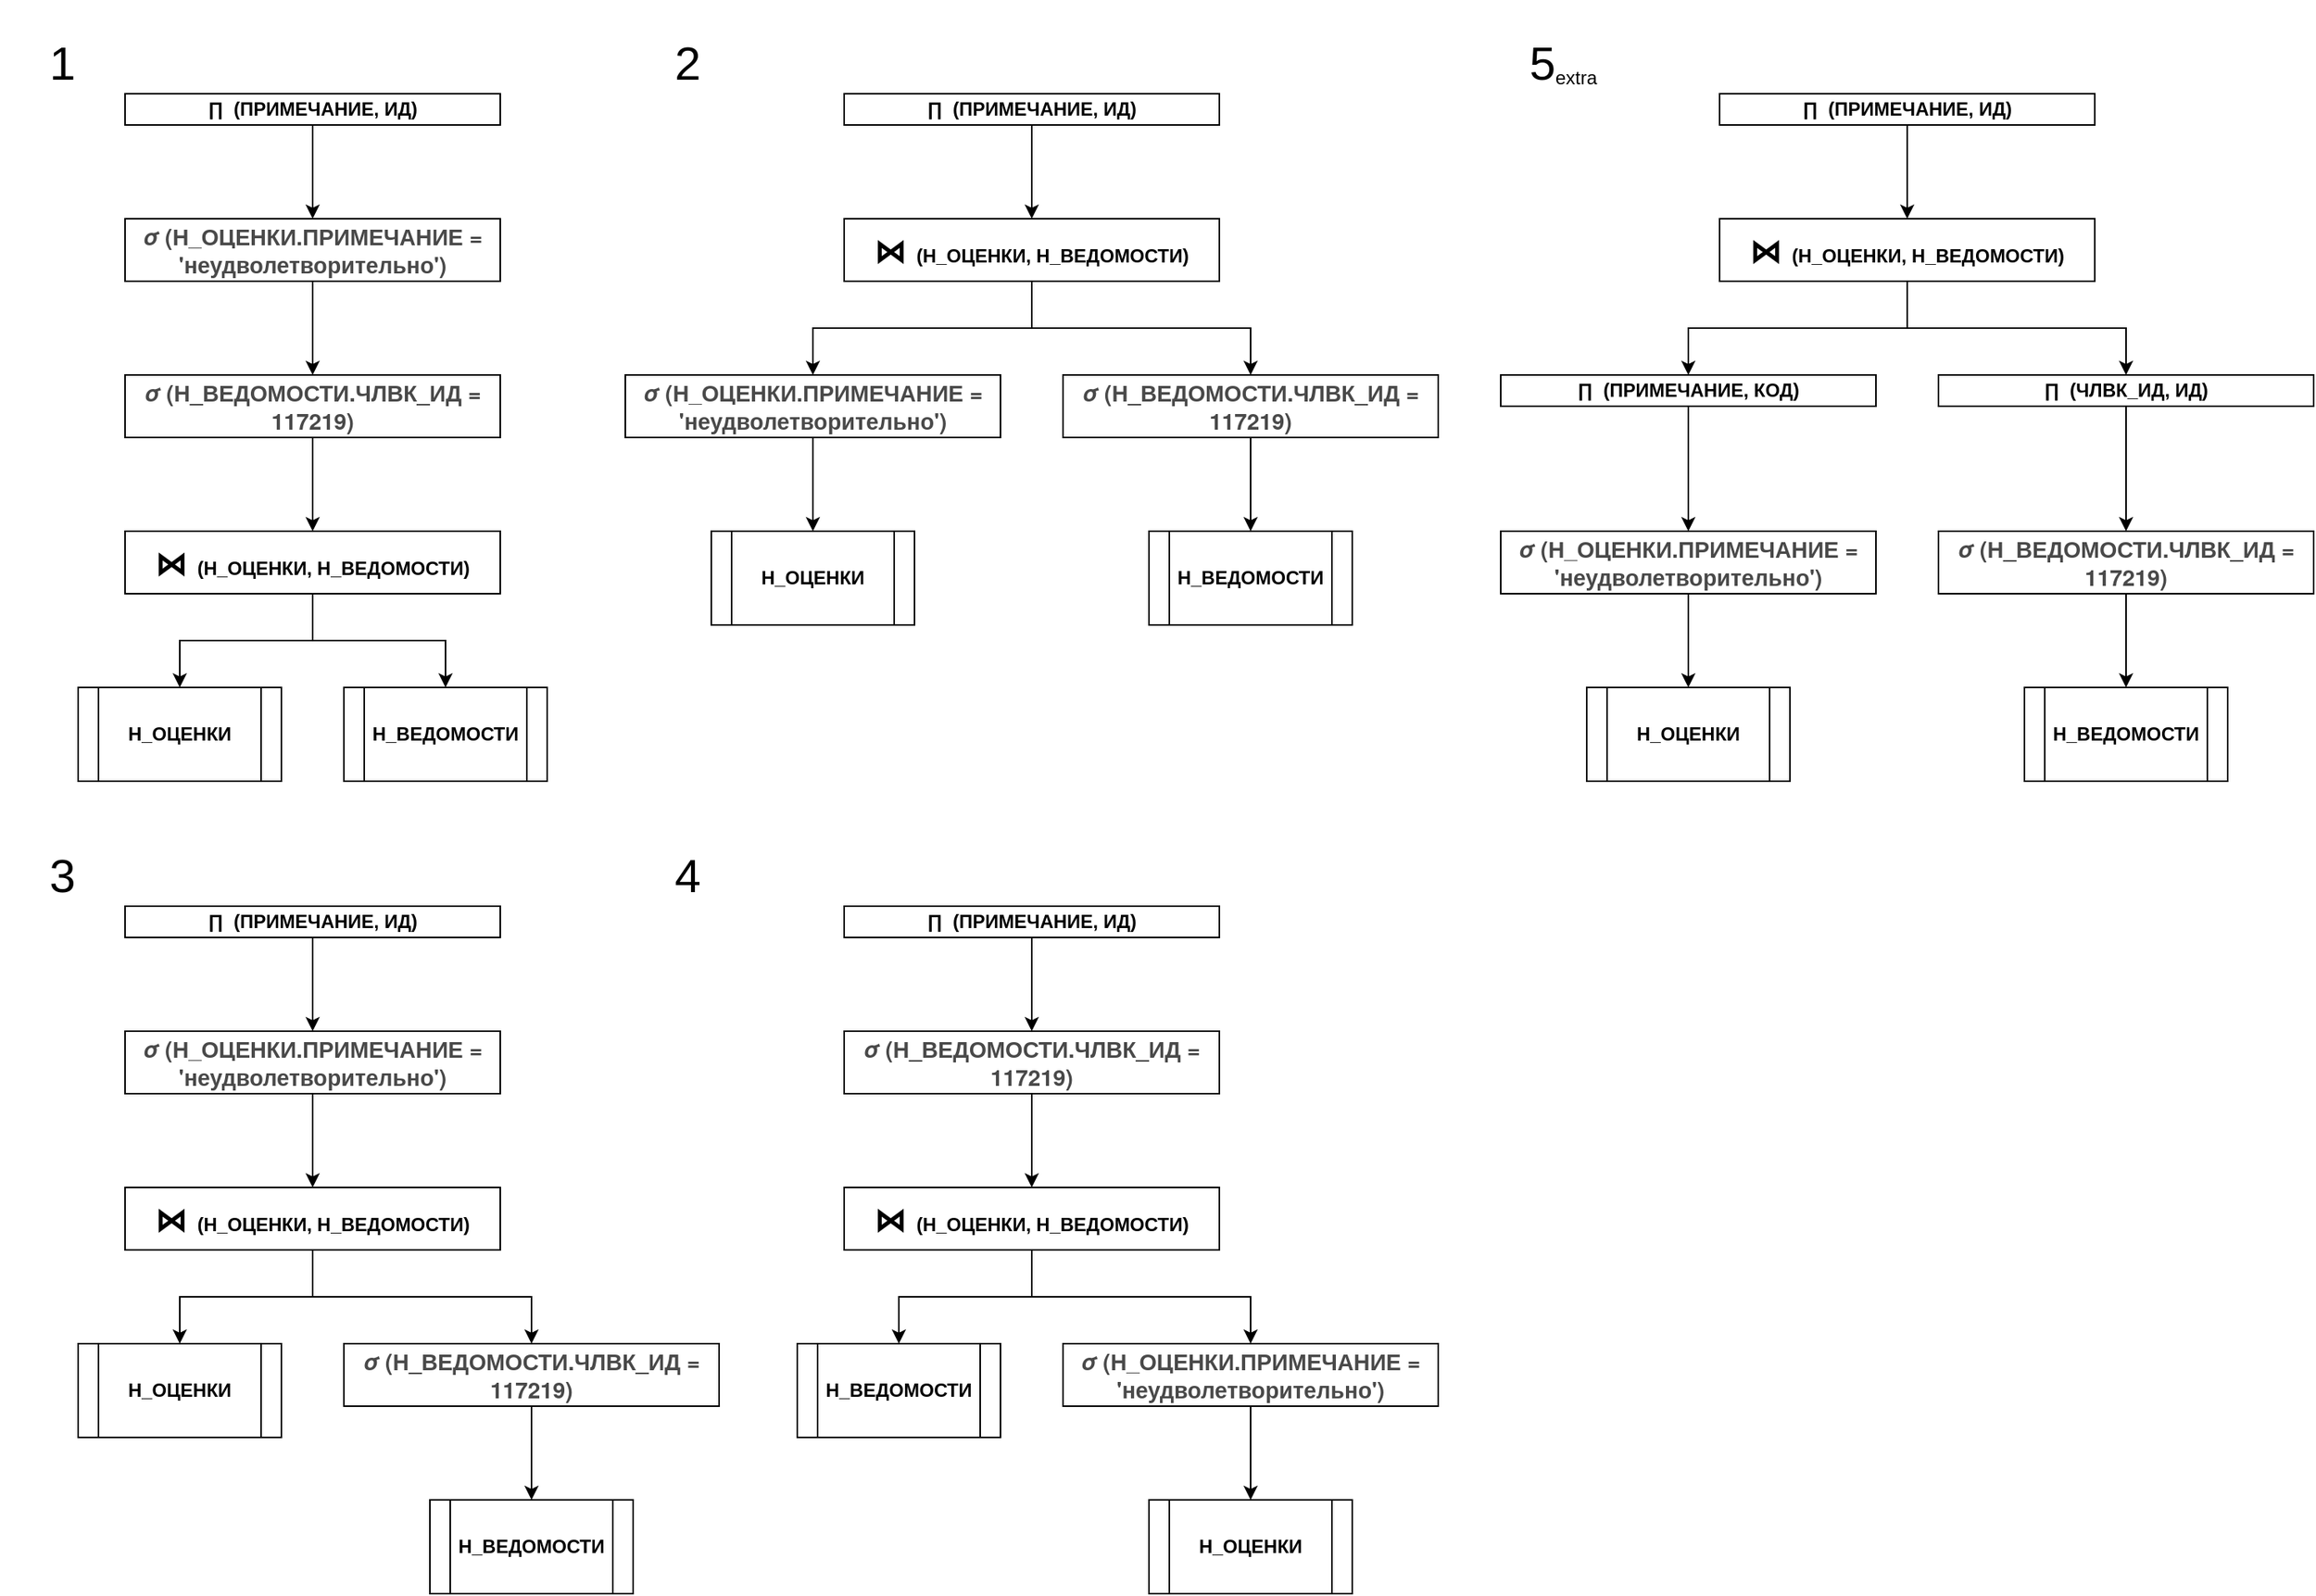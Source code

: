 <mxfile version="13.9.2" type="device"><diagram id="X6c8aFVMQ1EM5SgpxwA_" name="Page-1"><mxGraphModel dx="2066" dy="1185" grid="1" gridSize="10" guides="1" tooltips="1" connect="1" arrows="1" fold="1" page="1" pageScale="1" pageWidth="850" pageHeight="1100" math="0" shadow="0"><root><mxCell id="0"/><mxCell id="1" parent="0"/><mxCell id="eKs9Zu-fxIhXv-AiY1r6-7" value="" style="edgeStyle=orthogonalEdgeStyle;rounded=0;orthogonalLoop=1;jettySize=auto;html=1;" edge="1" parent="1" source="eKs9Zu-fxIhXv-AiY1r6-1" target="eKs9Zu-fxIhXv-AiY1r6-6"><mxGeometry relative="1" as="geometry"/></mxCell><mxCell id="eKs9Zu-fxIhXv-AiY1r6-1" value="&lt;i&gt;∏&amp;nbsp;&lt;/i&gt;&amp;nbsp;(ПРИМЕЧАНИЕ, ИД)" style="rounded=0;whiteSpace=wrap;html=1;fontStyle=1" vertex="1" parent="1"><mxGeometry x="80" y="60" width="240" height="20" as="geometry"/></mxCell><mxCell id="eKs9Zu-fxIhXv-AiY1r6-2" value="&lt;font style=&quot;font-size: 30px&quot;&gt;1&lt;/font&gt;" style="text;html=1;strokeColor=none;fillColor=none;align=center;verticalAlign=middle;whiteSpace=wrap;rounded=0;" vertex="1" parent="1"><mxGeometry width="80" height="80" as="geometry"/></mxCell><mxCell id="eKs9Zu-fxIhXv-AiY1r6-3" value="&lt;font style=&quot;font-size: 30px&quot;&gt;2&lt;/font&gt;" style="text;html=1;strokeColor=none;fillColor=none;align=center;verticalAlign=middle;whiteSpace=wrap;rounded=0;" vertex="1" parent="1"><mxGeometry x="400" width="80" height="80" as="geometry"/></mxCell><mxCell id="eKs9Zu-fxIhXv-AiY1r6-4" value="&lt;font style=&quot;font-size: 30px&quot;&gt;4&lt;/font&gt;" style="text;html=1;strokeColor=none;fillColor=none;align=center;verticalAlign=middle;whiteSpace=wrap;rounded=0;" vertex="1" parent="1"><mxGeometry x="400" y="520" width="80" height="80" as="geometry"/></mxCell><mxCell id="eKs9Zu-fxIhXv-AiY1r6-5" value="&lt;font style=&quot;font-size: 30px&quot;&gt;3&lt;/font&gt;" style="text;html=1;strokeColor=none;fillColor=none;align=center;verticalAlign=middle;whiteSpace=wrap;rounded=0;" vertex="1" parent="1"><mxGeometry y="520" width="80" height="80" as="geometry"/></mxCell><mxCell id="eKs9Zu-fxIhXv-AiY1r6-11" value="" style="edgeStyle=orthogonalEdgeStyle;rounded=0;orthogonalLoop=1;jettySize=auto;html=1;" edge="1" parent="1" source="eKs9Zu-fxIhXv-AiY1r6-6" target="eKs9Zu-fxIhXv-AiY1r6-10"><mxGeometry relative="1" as="geometry"/></mxCell><mxCell id="eKs9Zu-fxIhXv-AiY1r6-6" value="&lt;span style=&quot;color: rgb(73 , 73 , 73) ; font-family: &amp;#34;ddg_proximanova&amp;#34; , &amp;#34;ddg_proximanova_ui_0&amp;#34; , &amp;#34;ddg_proximanova_ui_1&amp;#34; , &amp;#34;ddg_proximanova_ui_2&amp;#34; , &amp;#34;ddg_proximanova_ui_3&amp;#34; , &amp;#34;ddg_proximanova_ui_4&amp;#34; , &amp;#34;ddg_proximanova_ui_5&amp;#34; , &amp;#34;ddg_proximanova_ui_6&amp;#34; , &amp;#34;proxima nova&amp;#34; , &amp;#34;helvetica neue&amp;#34; , &amp;#34;helvetica&amp;#34; , &amp;#34;segoe ui&amp;#34; , &amp;#34;nimbus sans l&amp;#34; , &amp;#34;liberation sans&amp;#34; , &amp;#34;open sans&amp;#34; , &amp;#34;freesans&amp;#34; , &amp;#34;arial&amp;#34; , sans-serif ; font-size: 14.4px ; background-color: rgb(255 , 255 , 255)&quot;&gt;&lt;i&gt;σ&lt;/i&gt; (Н_ОЦЕНКИ.ПРИМЕЧАНИЕ = 'неудволетворительно')&lt;/span&gt;" style="whiteSpace=wrap;html=1;rounded=0;fontStyle=1" vertex="1" parent="1"><mxGeometry x="80" y="140" width="240" height="40" as="geometry"/></mxCell><mxCell id="eKs9Zu-fxIhXv-AiY1r6-13" value="" style="edgeStyle=orthogonalEdgeStyle;rounded=0;orthogonalLoop=1;jettySize=auto;html=1;" edge="1" parent="1" source="eKs9Zu-fxIhXv-AiY1r6-10" target="eKs9Zu-fxIhXv-AiY1r6-12"><mxGeometry relative="1" as="geometry"/></mxCell><mxCell id="eKs9Zu-fxIhXv-AiY1r6-10" value="&lt;span style=&quot;color: rgb(73 , 73 , 73) ; font-family: &amp;#34;ddg_proximanova&amp;#34; , &amp;#34;ddg_proximanova_ui_0&amp;#34; , &amp;#34;ddg_proximanova_ui_1&amp;#34; , &amp;#34;ddg_proximanova_ui_2&amp;#34; , &amp;#34;ddg_proximanova_ui_3&amp;#34; , &amp;#34;ddg_proximanova_ui_4&amp;#34; , &amp;#34;ddg_proximanova_ui_5&amp;#34; , &amp;#34;ddg_proximanova_ui_6&amp;#34; , &amp;#34;proxima nova&amp;#34; , &amp;#34;helvetica neue&amp;#34; , &amp;#34;helvetica&amp;#34; , &amp;#34;segoe ui&amp;#34; , &amp;#34;nimbus sans l&amp;#34; , &amp;#34;liberation sans&amp;#34; , &amp;#34;open sans&amp;#34; , &amp;#34;freesans&amp;#34; , &amp;#34;arial&amp;#34; , sans-serif ; font-size: 14.4px ; background-color: rgb(255 , 255 , 255)&quot;&gt;&lt;i&gt;σ&lt;/i&gt; (Н_ВЕДОМОСТИ.ЧЛВК_ИД = 117219)&lt;/span&gt;" style="whiteSpace=wrap;html=1;rounded=0;fontStyle=1" vertex="1" parent="1"><mxGeometry x="80" y="240" width="240" height="40" as="geometry"/></mxCell><mxCell id="eKs9Zu-fxIhXv-AiY1r6-15" value="" style="edgeStyle=orthogonalEdgeStyle;rounded=0;orthogonalLoop=1;jettySize=auto;html=1;" edge="1" parent="1" source="eKs9Zu-fxIhXv-AiY1r6-12" target="eKs9Zu-fxIhXv-AiY1r6-14"><mxGeometry relative="1" as="geometry"/></mxCell><mxCell id="eKs9Zu-fxIhXv-AiY1r6-12" value="&lt;span style=&quot;font-family: &amp;#34;dejavusans&amp;#34; ; background-color: rgb(255 , 255 , 255)&quot;&gt;&lt;font style=&quot;font-size: 20px&quot;&gt;⋈&lt;/font&gt;&lt;/span&gt;&amp;nbsp; (Н_ОЦЕНКИ, Н_ВЕДОМОСТИ)" style="whiteSpace=wrap;html=1;rounded=0;fontStyle=1" vertex="1" parent="1"><mxGeometry x="80" y="340" width="240" height="40" as="geometry"/></mxCell><mxCell id="eKs9Zu-fxIhXv-AiY1r6-14" value="Н_ОЦЕНКИ" style="shape=process;whiteSpace=wrap;html=1;backgroundOutline=1;rounded=0;fontStyle=1;" vertex="1" parent="1"><mxGeometry x="50" y="440" width="130" height="60" as="geometry"/></mxCell><mxCell id="eKs9Zu-fxIhXv-AiY1r6-16" value="Н_ВЕДОМОСТИ" style="shape=process;whiteSpace=wrap;html=1;backgroundOutline=1;rounded=0;fontStyle=1;" vertex="1" parent="1"><mxGeometry x="220" y="440" width="130" height="60" as="geometry"/></mxCell><mxCell id="eKs9Zu-fxIhXv-AiY1r6-17" value="" style="edgeStyle=orthogonalEdgeStyle;rounded=0;orthogonalLoop=1;jettySize=auto;html=1;entryX=0.5;entryY=0;entryDx=0;entryDy=0;exitX=0.5;exitY=1;exitDx=0;exitDy=0;" edge="1" parent="1" source="eKs9Zu-fxIhXv-AiY1r6-12" target="eKs9Zu-fxIhXv-AiY1r6-16"><mxGeometry relative="1" as="geometry"><mxPoint x="210" y="390" as="sourcePoint"/><mxPoint x="130" y="450" as="targetPoint"/></mxGeometry></mxCell><mxCell id="eKs9Zu-fxIhXv-AiY1r6-20" value="" style="edgeStyle=orthogonalEdgeStyle;rounded=0;orthogonalLoop=1;jettySize=auto;html=1;entryX=0.5;entryY=0;entryDx=0;entryDy=0;" edge="1" parent="1" source="eKs9Zu-fxIhXv-AiY1r6-18" target="eKs9Zu-fxIhXv-AiY1r6-21"><mxGeometry relative="1" as="geometry"><mxPoint x="650" y="140" as="targetPoint"/></mxGeometry></mxCell><mxCell id="eKs9Zu-fxIhXv-AiY1r6-18" value="&lt;i&gt;∏&amp;nbsp;&lt;/i&gt;&amp;nbsp;(ПРИМЕЧАНИЕ, ИД)" style="rounded=0;whiteSpace=wrap;html=1;fontStyle=1" vertex="1" parent="1"><mxGeometry x="540" y="60" width="240" height="20" as="geometry"/></mxCell><mxCell id="eKs9Zu-fxIhXv-AiY1r6-23" value="" style="edgeStyle=orthogonalEdgeStyle;rounded=0;orthogonalLoop=1;jettySize=auto;html=1;entryX=0.5;entryY=0;entryDx=0;entryDy=0;" edge="1" parent="1" source="eKs9Zu-fxIhXv-AiY1r6-21" target="eKs9Zu-fxIhXv-AiY1r6-24"><mxGeometry relative="1" as="geometry"><mxPoint x="560" y="240" as="targetPoint"/></mxGeometry></mxCell><mxCell id="eKs9Zu-fxIhXv-AiY1r6-21" value="&lt;span style=&quot;font-family: &amp;#34;dejavusans&amp;#34; ; font-size: 20px ; background-color: rgb(255 , 255 , 255)&quot;&gt;⋈&lt;/span&gt;&amp;nbsp; (Н_ОЦЕНКИ, Н_ВЕДОМОСТИ)" style="whiteSpace=wrap;html=1;rounded=0;fontStyle=1" vertex="1" parent="1"><mxGeometry x="540" y="140" width="240" height="40" as="geometry"/></mxCell><mxCell id="eKs9Zu-fxIhXv-AiY1r6-31" value="" style="edgeStyle=orthogonalEdgeStyle;rounded=0;orthogonalLoop=1;jettySize=auto;html=1;" edge="1" parent="1" source="eKs9Zu-fxIhXv-AiY1r6-24" target="eKs9Zu-fxIhXv-AiY1r6-29"><mxGeometry relative="1" as="geometry"/></mxCell><mxCell id="eKs9Zu-fxIhXv-AiY1r6-24" value="&lt;span style=&quot;color: rgb(73 , 73 , 73) ; font-family: &amp;#34;ddg_proximanova&amp;#34; , &amp;#34;ddg_proximanova_ui_0&amp;#34; , &amp;#34;ddg_proximanova_ui_1&amp;#34; , &amp;#34;ddg_proximanova_ui_2&amp;#34; , &amp;#34;ddg_proximanova_ui_3&amp;#34; , &amp;#34;ddg_proximanova_ui_4&amp;#34; , &amp;#34;ddg_proximanova_ui_5&amp;#34; , &amp;#34;ddg_proximanova_ui_6&amp;#34; , &amp;#34;proxima nova&amp;#34; , &amp;#34;helvetica neue&amp;#34; , &amp;#34;helvetica&amp;#34; , &amp;#34;segoe ui&amp;#34; , &amp;#34;nimbus sans l&amp;#34; , &amp;#34;liberation sans&amp;#34; , &amp;#34;open sans&amp;#34; , &amp;#34;freesans&amp;#34; , &amp;#34;arial&amp;#34; , sans-serif ; font-size: 14.4px ; background-color: rgb(255 , 255 , 255)&quot;&gt;&lt;i&gt;σ&lt;/i&gt; (Н_ОЦЕНКИ.ПРИМЕЧАНИЕ = 'неудволетворительно')&lt;/span&gt;" style="whiteSpace=wrap;html=1;rounded=0;fontStyle=1" vertex="1" parent="1"><mxGeometry x="400" y="240" width="240" height="40" as="geometry"/></mxCell><mxCell id="eKs9Zu-fxIhXv-AiY1r6-32" value="" style="edgeStyle=orthogonalEdgeStyle;rounded=0;orthogonalLoop=1;jettySize=auto;html=1;" edge="1" parent="1" source="eKs9Zu-fxIhXv-AiY1r6-26"><mxGeometry relative="1" as="geometry"><mxPoint x="800" y="340" as="targetPoint"/></mxGeometry></mxCell><mxCell id="eKs9Zu-fxIhXv-AiY1r6-26" value="&lt;span style=&quot;color: rgb(73 , 73 , 73) ; font-family: &amp;#34;ddg_proximanova&amp;#34; , &amp;#34;ddg_proximanova_ui_0&amp;#34; , &amp;#34;ddg_proximanova_ui_1&amp;#34; , &amp;#34;ddg_proximanova_ui_2&amp;#34; , &amp;#34;ddg_proximanova_ui_3&amp;#34; , &amp;#34;ddg_proximanova_ui_4&amp;#34; , &amp;#34;ddg_proximanova_ui_5&amp;#34; , &amp;#34;ddg_proximanova_ui_6&amp;#34; , &amp;#34;proxima nova&amp;#34; , &amp;#34;helvetica neue&amp;#34; , &amp;#34;helvetica&amp;#34; , &amp;#34;segoe ui&amp;#34; , &amp;#34;nimbus sans l&amp;#34; , &amp;#34;liberation sans&amp;#34; , &amp;#34;open sans&amp;#34; , &amp;#34;freesans&amp;#34; , &amp;#34;arial&amp;#34; , sans-serif ; font-size: 14.4px ; background-color: rgb(255 , 255 , 255)&quot;&gt;&lt;i&gt;σ&lt;/i&gt; (Н_ВЕДОМОСТИ.ЧЛВК_ИД = 117219)&lt;/span&gt;" style="whiteSpace=wrap;html=1;rounded=0;fontStyle=1" vertex="1" parent="1"><mxGeometry x="680" y="240" width="240" height="40" as="geometry"/></mxCell><mxCell id="eKs9Zu-fxIhXv-AiY1r6-27" value="" style="edgeStyle=orthogonalEdgeStyle;rounded=0;orthogonalLoop=1;jettySize=auto;html=1;entryX=0.5;entryY=0;entryDx=0;entryDy=0;exitX=0.5;exitY=1;exitDx=0;exitDy=0;" edge="1" parent="1" source="eKs9Zu-fxIhXv-AiY1r6-21" target="eKs9Zu-fxIhXv-AiY1r6-26"><mxGeometry relative="1" as="geometry"><mxPoint x="670" y="190" as="sourcePoint"/><mxPoint x="530" y="250" as="targetPoint"/></mxGeometry></mxCell><mxCell id="eKs9Zu-fxIhXv-AiY1r6-29" value="Н_ОЦЕНКИ" style="shape=process;whiteSpace=wrap;html=1;backgroundOutline=1;rounded=0;fontStyle=1;" vertex="1" parent="1"><mxGeometry x="455" y="340" width="130" height="60" as="geometry"/></mxCell><mxCell id="eKs9Zu-fxIhXv-AiY1r6-30" value="Н_ВЕДОМОСТИ" style="shape=process;whiteSpace=wrap;html=1;backgroundOutline=1;rounded=0;fontStyle=1;" vertex="1" parent="1"><mxGeometry x="735" y="340" width="130" height="60" as="geometry"/></mxCell><mxCell id="eKs9Zu-fxIhXv-AiY1r6-35" value="" style="edgeStyle=orthogonalEdgeStyle;rounded=0;orthogonalLoop=1;jettySize=auto;html=1;" edge="1" parent="1" source="eKs9Zu-fxIhXv-AiY1r6-33" target="eKs9Zu-fxIhXv-AiY1r6-34"><mxGeometry relative="1" as="geometry"/></mxCell><mxCell id="eKs9Zu-fxIhXv-AiY1r6-33" value="&lt;i&gt;∏&amp;nbsp;&lt;/i&gt;&amp;nbsp;(ПРИМЕЧАНИЕ, ИД)" style="rounded=0;whiteSpace=wrap;html=1;fontStyle=1" vertex="1" parent="1"><mxGeometry x="80" y="580" width="240" height="20" as="geometry"/></mxCell><mxCell id="eKs9Zu-fxIhXv-AiY1r6-37" value="" style="edgeStyle=orthogonalEdgeStyle;rounded=0;orthogonalLoop=1;jettySize=auto;html=1;" edge="1" parent="1" source="eKs9Zu-fxIhXv-AiY1r6-34" target="eKs9Zu-fxIhXv-AiY1r6-36"><mxGeometry relative="1" as="geometry"/></mxCell><mxCell id="eKs9Zu-fxIhXv-AiY1r6-34" value="&lt;span style=&quot;color: rgb(73 , 73 , 73) ; font-family: &amp;#34;ddg_proximanova&amp;#34; , &amp;#34;ddg_proximanova_ui_0&amp;#34; , &amp;#34;ddg_proximanova_ui_1&amp;#34; , &amp;#34;ddg_proximanova_ui_2&amp;#34; , &amp;#34;ddg_proximanova_ui_3&amp;#34; , &amp;#34;ddg_proximanova_ui_4&amp;#34; , &amp;#34;ddg_proximanova_ui_5&amp;#34; , &amp;#34;ddg_proximanova_ui_6&amp;#34; , &amp;#34;proxima nova&amp;#34; , &amp;#34;helvetica neue&amp;#34; , &amp;#34;helvetica&amp;#34; , &amp;#34;segoe ui&amp;#34; , &amp;#34;nimbus sans l&amp;#34; , &amp;#34;liberation sans&amp;#34; , &amp;#34;open sans&amp;#34; , &amp;#34;freesans&amp;#34; , &amp;#34;arial&amp;#34; , sans-serif ; font-size: 14.4px ; background-color: rgb(255 , 255 , 255)&quot;&gt;&lt;i&gt;σ&lt;/i&gt; (Н_ОЦЕНКИ.ПРИМЕЧАНИЕ = 'неудволетворительно')&lt;/span&gt;" style="whiteSpace=wrap;html=1;rounded=0;fontStyle=1" vertex="1" parent="1"><mxGeometry x="80" y="660" width="240" height="40" as="geometry"/></mxCell><mxCell id="eKs9Zu-fxIhXv-AiY1r6-39" value="" style="edgeStyle=orthogonalEdgeStyle;rounded=0;orthogonalLoop=1;jettySize=auto;html=1;" edge="1" parent="1" source="eKs9Zu-fxIhXv-AiY1r6-36" target="eKs9Zu-fxIhXv-AiY1r6-38"><mxGeometry relative="1" as="geometry"/></mxCell><mxCell id="eKs9Zu-fxIhXv-AiY1r6-41" value="" style="edgeStyle=orthogonalEdgeStyle;rounded=0;orthogonalLoop=1;jettySize=auto;html=1;" edge="1" parent="1" source="eKs9Zu-fxIhXv-AiY1r6-36" target="eKs9Zu-fxIhXv-AiY1r6-40"><mxGeometry relative="1" as="geometry"/></mxCell><mxCell id="eKs9Zu-fxIhXv-AiY1r6-36" value="&lt;span style=&quot;font-family: &amp;#34;dejavusans&amp;#34; ; font-size: 20px ; background-color: rgb(255 , 255 , 255)&quot;&gt;⋈&lt;/span&gt;&amp;nbsp; (Н_ОЦЕНКИ, Н_ВЕДОМОСТИ)" style="whiteSpace=wrap;html=1;rounded=0;fontStyle=1" vertex="1" parent="1"><mxGeometry x="80" y="760" width="240" height="40" as="geometry"/></mxCell><mxCell id="eKs9Zu-fxIhXv-AiY1r6-38" value="Н_ОЦЕНКИ" style="shape=process;whiteSpace=wrap;html=1;backgroundOutline=1;rounded=0;fontStyle=1;" vertex="1" parent="1"><mxGeometry x="50" y="860" width="130" height="60" as="geometry"/></mxCell><mxCell id="eKs9Zu-fxIhXv-AiY1r6-43" value="" style="edgeStyle=orthogonalEdgeStyle;rounded=0;orthogonalLoop=1;jettySize=auto;html=1;" edge="1" parent="1" source="eKs9Zu-fxIhXv-AiY1r6-40" target="eKs9Zu-fxIhXv-AiY1r6-42"><mxGeometry relative="1" as="geometry"/></mxCell><mxCell id="eKs9Zu-fxIhXv-AiY1r6-40" value="&lt;span style=&quot;color: rgb(73 , 73 , 73) ; font-family: &amp;#34;ddg_proximanova&amp;#34; , &amp;#34;ddg_proximanova_ui_0&amp;#34; , &amp;#34;ddg_proximanova_ui_1&amp;#34; , &amp;#34;ddg_proximanova_ui_2&amp;#34; , &amp;#34;ddg_proximanova_ui_3&amp;#34; , &amp;#34;ddg_proximanova_ui_4&amp;#34; , &amp;#34;ddg_proximanova_ui_5&amp;#34; , &amp;#34;ddg_proximanova_ui_6&amp;#34; , &amp;#34;proxima nova&amp;#34; , &amp;#34;helvetica neue&amp;#34; , &amp;#34;helvetica&amp;#34; , &amp;#34;segoe ui&amp;#34; , &amp;#34;nimbus sans l&amp;#34; , &amp;#34;liberation sans&amp;#34; , &amp;#34;open sans&amp;#34; , &amp;#34;freesans&amp;#34; , &amp;#34;arial&amp;#34; , sans-serif ; font-size: 14.4px ; background-color: rgb(255 , 255 , 255)&quot;&gt;&lt;i&gt;σ&lt;/i&gt; (Н_ВЕДОМОСТИ.ЧЛВК_ИД = 117219)&lt;/span&gt;" style="whiteSpace=wrap;html=1;rounded=0;fontStyle=1" vertex="1" parent="1"><mxGeometry x="220" y="860" width="240" height="40" as="geometry"/></mxCell><mxCell id="eKs9Zu-fxIhXv-AiY1r6-42" value="Н_ВЕДОМОСТИ" style="shape=process;whiteSpace=wrap;html=1;backgroundOutline=1;rounded=0;fontStyle=1;" vertex="1" parent="1"><mxGeometry x="275" y="960" width="130" height="60" as="geometry"/></mxCell><mxCell id="eKs9Zu-fxIhXv-AiY1r6-46" value="" style="edgeStyle=orthogonalEdgeStyle;rounded=0;orthogonalLoop=1;jettySize=auto;html=1;" edge="1" parent="1" source="eKs9Zu-fxIhXv-AiY1r6-44" target="eKs9Zu-fxIhXv-AiY1r6-45"><mxGeometry relative="1" as="geometry"/></mxCell><mxCell id="eKs9Zu-fxIhXv-AiY1r6-44" value="&lt;i&gt;∏&amp;nbsp;&lt;/i&gt;&amp;nbsp;(ПРИМЕЧАНИЕ, ИД)" style="rounded=0;whiteSpace=wrap;html=1;fontStyle=1" vertex="1" parent="1"><mxGeometry x="540" y="580" width="240" height="20" as="geometry"/></mxCell><mxCell id="eKs9Zu-fxIhXv-AiY1r6-48" value="" style="edgeStyle=orthogonalEdgeStyle;rounded=0;orthogonalLoop=1;jettySize=auto;html=1;" edge="1" parent="1" source="eKs9Zu-fxIhXv-AiY1r6-45" target="eKs9Zu-fxIhXv-AiY1r6-47"><mxGeometry relative="1" as="geometry"/></mxCell><mxCell id="eKs9Zu-fxIhXv-AiY1r6-45" value="&lt;span style=&quot;color: rgb(73 , 73 , 73) ; font-family: &amp;#34;ddg_proximanova&amp;#34; , &amp;#34;ddg_proximanova_ui_0&amp;#34; , &amp;#34;ddg_proximanova_ui_1&amp;#34; , &amp;#34;ddg_proximanova_ui_2&amp;#34; , &amp;#34;ddg_proximanova_ui_3&amp;#34; , &amp;#34;ddg_proximanova_ui_4&amp;#34; , &amp;#34;ddg_proximanova_ui_5&amp;#34; , &amp;#34;ddg_proximanova_ui_6&amp;#34; , &amp;#34;proxima nova&amp;#34; , &amp;#34;helvetica neue&amp;#34; , &amp;#34;helvetica&amp;#34; , &amp;#34;segoe ui&amp;#34; , &amp;#34;nimbus sans l&amp;#34; , &amp;#34;liberation sans&amp;#34; , &amp;#34;open sans&amp;#34; , &amp;#34;freesans&amp;#34; , &amp;#34;arial&amp;#34; , sans-serif ; font-size: 14.4px ; background-color: rgb(255 , 255 , 255)&quot;&gt;&lt;i&gt;σ&lt;/i&gt; (Н_ВЕДОМОСТИ.ЧЛВК_ИД = 117219)&lt;/span&gt;" style="whiteSpace=wrap;html=1;rounded=0;fontStyle=1" vertex="1" parent="1"><mxGeometry x="540" y="660" width="240" height="40" as="geometry"/></mxCell><mxCell id="eKs9Zu-fxIhXv-AiY1r6-50" value="" style="edgeStyle=orthogonalEdgeStyle;rounded=0;orthogonalLoop=1;jettySize=auto;html=1;entryX=0.5;entryY=0;entryDx=0;entryDy=0;" edge="1" parent="1" source="eKs9Zu-fxIhXv-AiY1r6-47" target="eKs9Zu-fxIhXv-AiY1r6-49"><mxGeometry relative="1" as="geometry"/></mxCell><mxCell id="eKs9Zu-fxIhXv-AiY1r6-47" value="&lt;span style=&quot;font-family: &amp;#34;dejavusans&amp;#34; ; font-size: 20px ; background-color: rgb(255 , 255 , 255)&quot;&gt;⋈&lt;/span&gt;&amp;nbsp; (Н_ОЦЕНКИ, Н_ВЕДОМОСТИ)" style="whiteSpace=wrap;html=1;rounded=0;fontStyle=1" vertex="1" parent="1"><mxGeometry x="540" y="760" width="240" height="40" as="geometry"/></mxCell><mxCell id="eKs9Zu-fxIhXv-AiY1r6-49" value="Н_ВЕДОМОСТИ" style="shape=process;whiteSpace=wrap;html=1;backgroundOutline=1;rounded=0;fontStyle=1;" vertex="1" parent="1"><mxGeometry x="510" y="860" width="130" height="60" as="geometry"/></mxCell><mxCell id="eKs9Zu-fxIhXv-AiY1r6-54" value="" style="edgeStyle=orthogonalEdgeStyle;rounded=0;orthogonalLoop=1;jettySize=auto;html=1;" edge="1" parent="1" source="eKs9Zu-fxIhXv-AiY1r6-51" target="eKs9Zu-fxIhXv-AiY1r6-53"><mxGeometry relative="1" as="geometry"/></mxCell><mxCell id="eKs9Zu-fxIhXv-AiY1r6-51" value="&lt;span style=&quot;color: rgb(73 , 73 , 73) ; font-family: &amp;#34;ddg_proximanova&amp;#34; , &amp;#34;ddg_proximanova_ui_0&amp;#34; , &amp;#34;ddg_proximanova_ui_1&amp;#34; , &amp;#34;ddg_proximanova_ui_2&amp;#34; , &amp;#34;ddg_proximanova_ui_3&amp;#34; , &amp;#34;ddg_proximanova_ui_4&amp;#34; , &amp;#34;ddg_proximanova_ui_5&amp;#34; , &amp;#34;ddg_proximanova_ui_6&amp;#34; , &amp;#34;proxima nova&amp;#34; , &amp;#34;helvetica neue&amp;#34; , &amp;#34;helvetica&amp;#34; , &amp;#34;segoe ui&amp;#34; , &amp;#34;nimbus sans l&amp;#34; , &amp;#34;liberation sans&amp;#34; , &amp;#34;open sans&amp;#34; , &amp;#34;freesans&amp;#34; , &amp;#34;arial&amp;#34; , sans-serif ; font-size: 14.4px ; background-color: rgb(255 , 255 , 255)&quot;&gt;&lt;i&gt;σ&lt;/i&gt; (Н_ОЦЕНКИ.ПРИМЕЧАНИЕ = 'неудволетворительно')&lt;/span&gt;" style="whiteSpace=wrap;html=1;rounded=0;fontStyle=1" vertex="1" parent="1"><mxGeometry x="680" y="860" width="240" height="40" as="geometry"/></mxCell><mxCell id="eKs9Zu-fxIhXv-AiY1r6-52" value="" style="edgeStyle=orthogonalEdgeStyle;rounded=0;orthogonalLoop=1;jettySize=auto;html=1;entryX=0.5;entryY=0;entryDx=0;entryDy=0;exitX=0.5;exitY=1;exitDx=0;exitDy=0;" edge="1" parent="1" source="eKs9Zu-fxIhXv-AiY1r6-47" target="eKs9Zu-fxIhXv-AiY1r6-51"><mxGeometry relative="1" as="geometry"><mxPoint x="670" y="810" as="sourcePoint"/><mxPoint x="585" y="870" as="targetPoint"/></mxGeometry></mxCell><mxCell id="eKs9Zu-fxIhXv-AiY1r6-53" value="Н_ОЦЕНКИ" style="shape=process;whiteSpace=wrap;html=1;backgroundOutline=1;rounded=0;fontStyle=1;" vertex="1" parent="1"><mxGeometry x="735" y="960" width="130" height="60" as="geometry"/></mxCell><mxCell id="eKs9Zu-fxIhXv-AiY1r6-55" value="&lt;font&gt;&lt;span style=&quot;font-size: 30px&quot;&gt;5&lt;/span&gt;&lt;sub&gt;&lt;font style=&quot;font-size: 12px&quot;&gt;extra&lt;/font&gt;&lt;/sub&gt;&lt;/font&gt;" style="text;html=1;strokeColor=none;fillColor=none;align=center;verticalAlign=middle;whiteSpace=wrap;rounded=0;" vertex="1" parent="1"><mxGeometry x="960" width="80" height="80" as="geometry"/></mxCell><mxCell id="eKs9Zu-fxIhXv-AiY1r6-65" value="" style="edgeStyle=orthogonalEdgeStyle;rounded=0;orthogonalLoop=1;jettySize=auto;html=1;" edge="1" parent="1" source="eKs9Zu-fxIhXv-AiY1r6-57" target="eKs9Zu-fxIhXv-AiY1r6-63"><mxGeometry relative="1" as="geometry"/></mxCell><mxCell id="eKs9Zu-fxIhXv-AiY1r6-57" value="&lt;span style=&quot;font-family: &amp;#34;dejavusans&amp;#34; ; font-size: 20px ; background-color: rgb(255 , 255 , 255)&quot;&gt;⋈&lt;/span&gt;&amp;nbsp; (Н_ОЦЕНКИ, Н_ВЕДОМОСТИ)" style="whiteSpace=wrap;html=1;rounded=0;fontStyle=1" vertex="1" parent="1"><mxGeometry x="1100" y="140" width="240" height="40" as="geometry"/></mxCell><mxCell id="eKs9Zu-fxIhXv-AiY1r6-59" value="" style="edgeStyle=orthogonalEdgeStyle;rounded=0;orthogonalLoop=1;jettySize=auto;html=1;" edge="1" parent="1" source="eKs9Zu-fxIhXv-AiY1r6-58" target="eKs9Zu-fxIhXv-AiY1r6-57"><mxGeometry relative="1" as="geometry"/></mxCell><mxCell id="eKs9Zu-fxIhXv-AiY1r6-58" value="&lt;i&gt;∏&amp;nbsp;&lt;/i&gt;&amp;nbsp;(ПРИМЕЧАНИЕ, ИД)" style="rounded=0;whiteSpace=wrap;html=1;fontStyle=1" vertex="1" parent="1"><mxGeometry x="1100" y="60" width="240" height="20" as="geometry"/></mxCell><mxCell id="eKs9Zu-fxIhXv-AiY1r6-60" value="" style="edgeStyle=orthogonalEdgeStyle;rounded=0;orthogonalLoop=1;jettySize=auto;html=1;" edge="1" parent="1" source="eKs9Zu-fxIhXv-AiY1r6-61" target="eKs9Zu-fxIhXv-AiY1r6-62"><mxGeometry relative="1" as="geometry"/></mxCell><mxCell id="eKs9Zu-fxIhXv-AiY1r6-61" value="&lt;span style=&quot;color: rgb(73 , 73 , 73) ; font-family: &amp;#34;ddg_proximanova&amp;#34; , &amp;#34;ddg_proximanova_ui_0&amp;#34; , &amp;#34;ddg_proximanova_ui_1&amp;#34; , &amp;#34;ddg_proximanova_ui_2&amp;#34; , &amp;#34;ddg_proximanova_ui_3&amp;#34; , &amp;#34;ddg_proximanova_ui_4&amp;#34; , &amp;#34;ddg_proximanova_ui_5&amp;#34; , &amp;#34;ddg_proximanova_ui_6&amp;#34; , &amp;#34;proxima nova&amp;#34; , &amp;#34;helvetica neue&amp;#34; , &amp;#34;helvetica&amp;#34; , &amp;#34;segoe ui&amp;#34; , &amp;#34;nimbus sans l&amp;#34; , &amp;#34;liberation sans&amp;#34; , &amp;#34;open sans&amp;#34; , &amp;#34;freesans&amp;#34; , &amp;#34;arial&amp;#34; , sans-serif ; font-size: 14.4px ; background-color: rgb(255 , 255 , 255)&quot;&gt;&lt;i&gt;σ&lt;/i&gt; (Н_ОЦЕНКИ.ПРИМЕЧАНИЕ = 'неудволетворительно')&lt;/span&gt;" style="whiteSpace=wrap;html=1;rounded=0;fontStyle=1" vertex="1" parent="1"><mxGeometry x="960" y="340" width="240" height="40" as="geometry"/></mxCell><mxCell id="eKs9Zu-fxIhXv-AiY1r6-62" value="Н_ОЦЕНКИ" style="shape=process;whiteSpace=wrap;html=1;backgroundOutline=1;rounded=0;fontStyle=1;" vertex="1" parent="1"><mxGeometry x="1015" y="440" width="130" height="60" as="geometry"/></mxCell><mxCell id="eKs9Zu-fxIhXv-AiY1r6-64" value="" style="edgeStyle=orthogonalEdgeStyle;rounded=0;orthogonalLoop=1;jettySize=auto;html=1;" edge="1" parent="1" source="eKs9Zu-fxIhXv-AiY1r6-63" target="eKs9Zu-fxIhXv-AiY1r6-61"><mxGeometry relative="1" as="geometry"/></mxCell><mxCell id="eKs9Zu-fxIhXv-AiY1r6-63" value="&lt;i&gt;∏&amp;nbsp;&lt;/i&gt;&amp;nbsp;(ПРИМЕЧАНИЕ, КОД)" style="rounded=0;whiteSpace=wrap;html=1;fontStyle=1" vertex="1" parent="1"><mxGeometry x="960" y="240" width="240" height="20" as="geometry"/></mxCell><mxCell id="eKs9Zu-fxIhXv-AiY1r6-71" value="" style="edgeStyle=orthogonalEdgeStyle;rounded=0;orthogonalLoop=1;jettySize=auto;html=1;" edge="1" parent="1" source="eKs9Zu-fxIhXv-AiY1r6-66" target="eKs9Zu-fxIhXv-AiY1r6-69"><mxGeometry relative="1" as="geometry"/></mxCell><mxCell id="eKs9Zu-fxIhXv-AiY1r6-66" value="&lt;i&gt;∏&amp;nbsp;&lt;/i&gt;&amp;nbsp;(ЧЛВК_ИД, ИД)" style="rounded=0;whiteSpace=wrap;html=1;fontStyle=1" vertex="1" parent="1"><mxGeometry x="1240" y="240" width="240" height="20" as="geometry"/></mxCell><mxCell id="eKs9Zu-fxIhXv-AiY1r6-67" value="" style="edgeStyle=orthogonalEdgeStyle;rounded=0;orthogonalLoop=1;jettySize=auto;html=1;entryX=0.5;entryY=0;entryDx=0;entryDy=0;exitX=0.5;exitY=1;exitDx=0;exitDy=0;" edge="1" parent="1" source="eKs9Zu-fxIhXv-AiY1r6-57" target="eKs9Zu-fxIhXv-AiY1r6-66"><mxGeometry relative="1" as="geometry"><mxPoint x="1230" y="190" as="sourcePoint"/><mxPoint x="1090" y="250" as="targetPoint"/></mxGeometry></mxCell><mxCell id="eKs9Zu-fxIhXv-AiY1r6-68" value="" style="edgeStyle=orthogonalEdgeStyle;rounded=0;orthogonalLoop=1;jettySize=auto;html=1;" edge="1" parent="1" source="eKs9Zu-fxIhXv-AiY1r6-69"><mxGeometry relative="1" as="geometry"><mxPoint x="1360" y="440" as="targetPoint"/></mxGeometry></mxCell><mxCell id="eKs9Zu-fxIhXv-AiY1r6-69" value="&lt;span style=&quot;color: rgb(73 , 73 , 73) ; font-family: &amp;#34;ddg_proximanova&amp;#34; , &amp;#34;ddg_proximanova_ui_0&amp;#34; , &amp;#34;ddg_proximanova_ui_1&amp;#34; , &amp;#34;ddg_proximanova_ui_2&amp;#34; , &amp;#34;ddg_proximanova_ui_3&amp;#34; , &amp;#34;ddg_proximanova_ui_4&amp;#34; , &amp;#34;ddg_proximanova_ui_5&amp;#34; , &amp;#34;ddg_proximanova_ui_6&amp;#34; , &amp;#34;proxima nova&amp;#34; , &amp;#34;helvetica neue&amp;#34; , &amp;#34;helvetica&amp;#34; , &amp;#34;segoe ui&amp;#34; , &amp;#34;nimbus sans l&amp;#34; , &amp;#34;liberation sans&amp;#34; , &amp;#34;open sans&amp;#34; , &amp;#34;freesans&amp;#34; , &amp;#34;arial&amp;#34; , sans-serif ; font-size: 14.4px ; background-color: rgb(255 , 255 , 255)&quot;&gt;&lt;i&gt;σ&lt;/i&gt; (Н_ВЕДОМОСТИ.ЧЛВК_ИД = 117219)&lt;/span&gt;" style="whiteSpace=wrap;html=1;rounded=0;fontStyle=1" vertex="1" parent="1"><mxGeometry x="1240" y="340" width="240" height="40" as="geometry"/></mxCell><mxCell id="eKs9Zu-fxIhXv-AiY1r6-70" value="Н_ВЕДОМОСТИ" style="shape=process;whiteSpace=wrap;html=1;backgroundOutline=1;rounded=0;fontStyle=1;" vertex="1" parent="1"><mxGeometry x="1295" y="440" width="130" height="60" as="geometry"/></mxCell></root></mxGraphModel></diagram></mxfile>